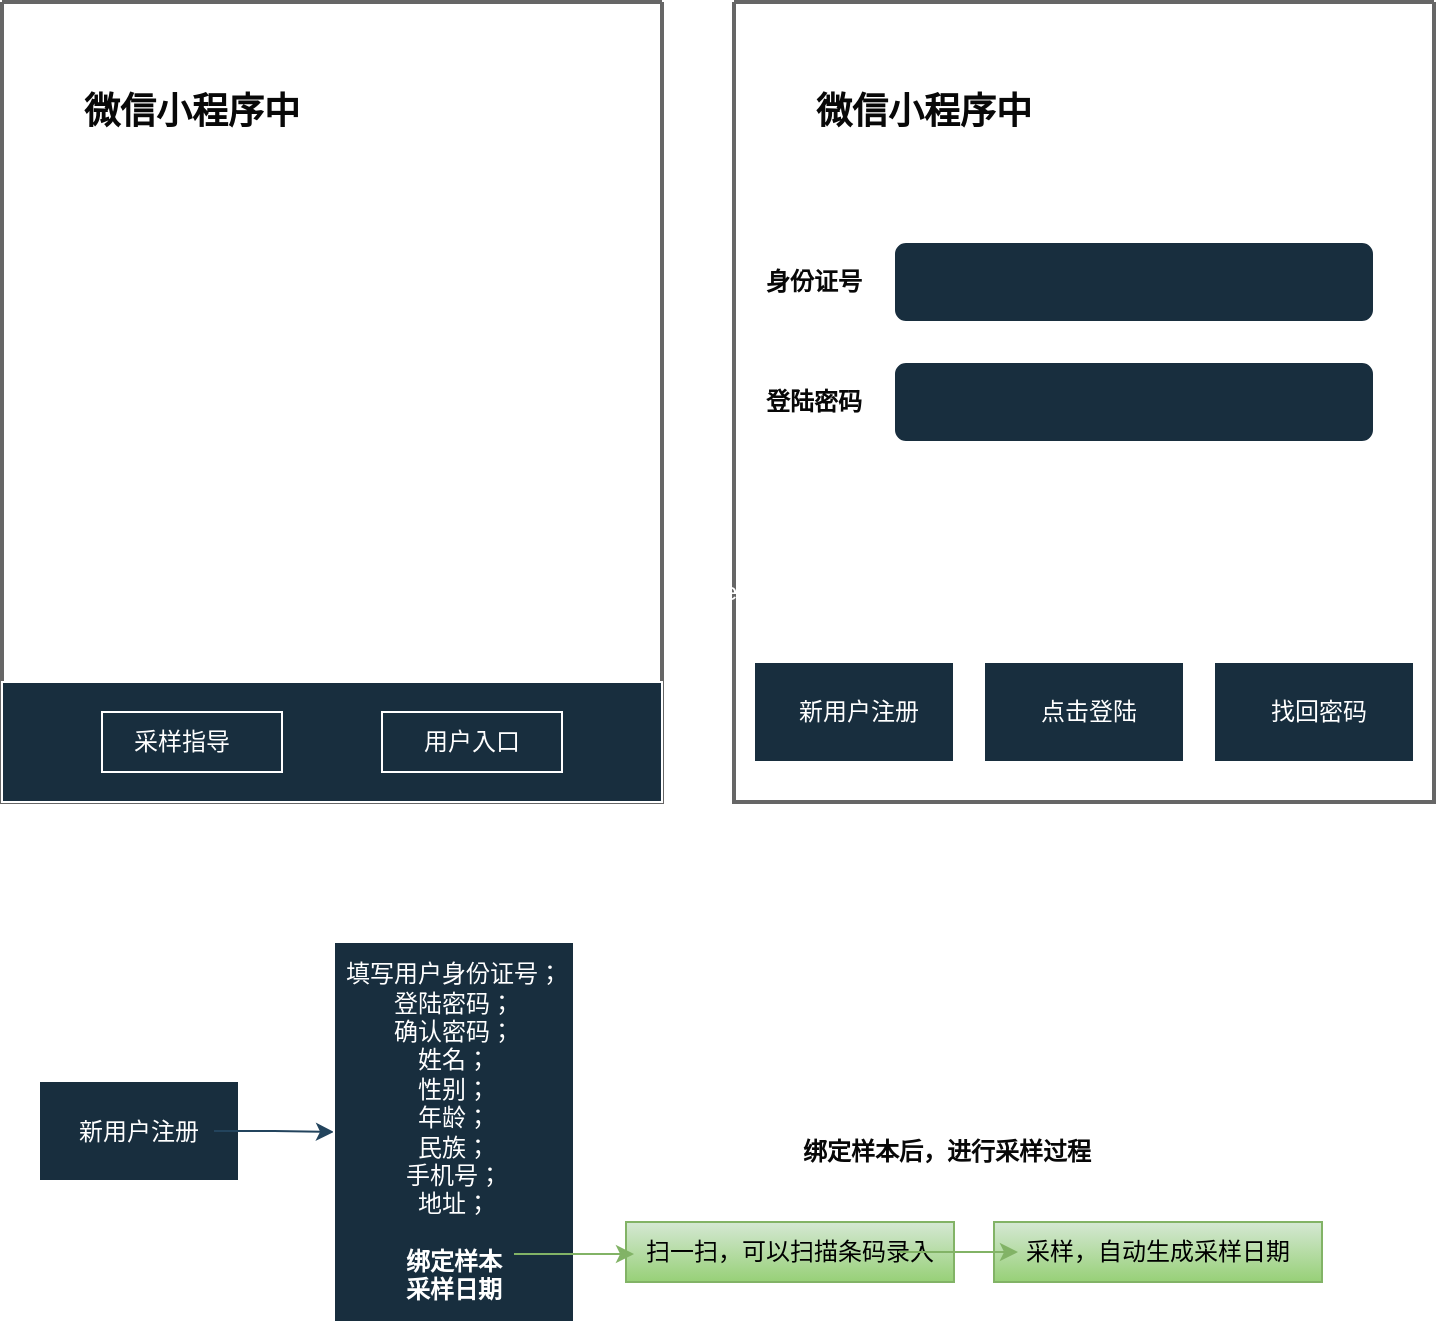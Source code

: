 <mxfile version="24.6.4" type="github">
  <diagram name="第 1 页" id="p23nzwewCbX1eRrqPVwt">
    <mxGraphModel dx="2074" dy="1116" grid="1" gridSize="10" guides="1" tooltips="1" connect="1" arrows="1" fold="1" page="1" pageScale="1" pageWidth="827" pageHeight="1169" math="0" shadow="0">
      <root>
        <mxCell id="0" />
        <mxCell id="1" parent="0" />
        <mxCell id="3xAxlQf88jidDhbGyubO-1" value="" style="swimlane;startSize=0;strokeColor=#666666;labelBackgroundColor=#D5E8D4;fillColor=#E6E6E6;gradientColor=#b3b3b3;rounded=1;strokeWidth=2;" vertex="1" parent="1">
          <mxGeometry x="64" y="210" width="330" height="400" as="geometry" />
        </mxCell>
        <mxCell id="3xAxlQf88jidDhbGyubO-3" value="微信小程序中" style="text;html=1;align=center;verticalAlign=middle;whiteSpace=wrap;rounded=0;fontStyle=1;fontSize=18;labelBackgroundColor=none;fontColor=#080808;" vertex="1" parent="3xAxlQf88jidDhbGyubO-1">
          <mxGeometry x="30" y="40" width="130" height="30" as="geometry" />
        </mxCell>
        <mxCell id="3xAxlQf88jidDhbGyubO-13" value="" style="rounded=0;whiteSpace=wrap;html=1;labelBackgroundColor=none;fillColor=#182E3E;strokeColor=#FFFFFF;fontColor=#FFFFFF;" vertex="1" parent="3xAxlQf88jidDhbGyubO-1">
          <mxGeometry y="340" width="330" height="60" as="geometry" />
        </mxCell>
        <mxCell id="3xAxlQf88jidDhbGyubO-14" value="" style="rounded=0;whiteSpace=wrap;html=1;labelBackgroundColor=none;fillColor=#182E3E;strokeColor=#FFFFFF;fontColor=#FFFFFF;" vertex="1" parent="3xAxlQf88jidDhbGyubO-1">
          <mxGeometry x="50" y="355" width="90" height="30" as="geometry" />
        </mxCell>
        <mxCell id="3xAxlQf88jidDhbGyubO-15" value="采样指导" style="text;html=1;align=center;verticalAlign=middle;whiteSpace=wrap;rounded=0;labelBackgroundColor=none;fontColor=#FFFFFF;" vertex="1" parent="3xAxlQf88jidDhbGyubO-1">
          <mxGeometry x="60" y="355" width="60" height="30" as="geometry" />
        </mxCell>
        <mxCell id="3xAxlQf88jidDhbGyubO-16" value="" style="rounded=0;whiteSpace=wrap;html=1;labelBackgroundColor=none;fillColor=#182E3E;strokeColor=#FFFFFF;fontColor=#FFFFFF;" vertex="1" parent="3xAxlQf88jidDhbGyubO-1">
          <mxGeometry x="190" y="355" width="90" height="30" as="geometry" />
        </mxCell>
        <mxCell id="3xAxlQf88jidDhbGyubO-17" value="用户入口" style="text;html=1;align=center;verticalAlign=middle;whiteSpace=wrap;rounded=0;labelBackgroundColor=none;fontColor=#FFFFFF;" vertex="1" parent="3xAxlQf88jidDhbGyubO-1">
          <mxGeometry x="205" y="355" width="60" height="30" as="geometry" />
        </mxCell>
        <mxCell id="3xAxlQf88jidDhbGyubO-10" value="" style="rounded=0;whiteSpace=wrap;html=1;labelBackgroundColor=none;fillColor=#182E3E;strokeColor=#FFFFFF;fontColor=#FFFFFF;" vertex="1" parent="1">
          <mxGeometry x="82.5" y="749.5" width="100" height="50" as="geometry" />
        </mxCell>
        <mxCell id="3xAxlQf88jidDhbGyubO-20" value="" style="edgeStyle=orthogonalEdgeStyle;rounded=0;orthogonalLoop=1;jettySize=auto;html=1;strokeColor=#23445D;" edge="1" parent="1" source="3xAxlQf88jidDhbGyubO-11" target="3xAxlQf88jidDhbGyubO-19">
          <mxGeometry relative="1" as="geometry" />
        </mxCell>
        <mxCell id="3xAxlQf88jidDhbGyubO-11" value="新用户注册" style="text;html=1;align=center;verticalAlign=middle;whiteSpace=wrap;rounded=0;labelBackgroundColor=none;fontColor=#FFFFFF;" vertex="1" parent="1">
          <mxGeometry x="95" y="759.5" width="75" height="30" as="geometry" />
        </mxCell>
        <mxCell id="3xAxlQf88jidDhbGyubO-19" value="填写用户身份证号；&lt;div&gt;登陆密码；&lt;/div&gt;&lt;div&gt;确认密码；&lt;br&gt;&lt;div&gt;姓名；&lt;/div&gt;&lt;div&gt;性别；&lt;/div&gt;&lt;div&gt;年龄；&lt;/div&gt;&lt;div&gt;民族；&lt;/div&gt;&lt;div&gt;手机号；&lt;/div&gt;&lt;div&gt;地址；&lt;/div&gt;&lt;div&gt;&lt;br&gt;&lt;/div&gt;&lt;div&gt;&lt;b&gt;绑定样本&lt;/b&gt;&lt;/div&gt;&lt;/div&gt;&lt;div&gt;&lt;b&gt;采样日期&lt;/b&gt;&lt;/div&gt;" style="whiteSpace=wrap;html=1;strokeColor=#FFFFFF;fontColor=#FFFFFF;fillColor=#182E3E;" vertex="1" parent="1">
          <mxGeometry x="230" y="680" width="120" height="190" as="geometry" />
        </mxCell>
        <mxCell id="3xAxlQf88jidDhbGyubO-23" value="" style="swimlane;startSize=0;strokeColor=#666666;labelBackgroundColor=#D5E8D4;fillColor=#E6E6E6;gradientColor=#b3b3b3;rounded=1;strokeWidth=2;" vertex="1" parent="1">
          <mxGeometry x="430" y="210" width="350" height="400" as="geometry" />
        </mxCell>
        <mxCell id="3xAxlQf88jidDhbGyubO-24" value="微信小程序中" style="text;html=1;align=center;verticalAlign=middle;whiteSpace=wrap;rounded=0;fontStyle=1;fontSize=18;labelBackgroundColor=none;fontColor=#080808;" vertex="1" parent="3xAxlQf88jidDhbGyubO-23">
          <mxGeometry x="30" y="40" width="130" height="30" as="geometry" />
        </mxCell>
        <mxCell id="3xAxlQf88jidDhbGyubO-30" value="" style="rounded=1;whiteSpace=wrap;html=1;strokeColor=#FFFFFF;fontColor=#FFFFFF;fillColor=#182E3E;" vertex="1" parent="3xAxlQf88jidDhbGyubO-23">
          <mxGeometry x="80" y="120" width="240" height="40" as="geometry" />
        </mxCell>
        <mxCell id="3xAxlQf88jidDhbGyubO-32" value="身份证号" style="text;html=1;align=center;verticalAlign=middle;whiteSpace=wrap;rounded=0;fontColor=#080808;fontStyle=1" vertex="1" parent="3xAxlQf88jidDhbGyubO-23">
          <mxGeometry x="10" y="125" width="60" height="30" as="geometry" />
        </mxCell>
        <mxCell id="3xAxlQf88jidDhbGyubO-33" value="" style="rounded=1;whiteSpace=wrap;html=1;strokeColor=#FFFFFF;fontColor=#FFFFFF;fillColor=#182E3E;" vertex="1" parent="3xAxlQf88jidDhbGyubO-23">
          <mxGeometry x="80" y="180" width="240" height="40" as="geometry" />
        </mxCell>
        <mxCell id="3xAxlQf88jidDhbGyubO-34" value="登陆密码" style="text;html=1;align=center;verticalAlign=middle;whiteSpace=wrap;rounded=0;fontColor=#080808;fontStyle=1" vertex="1" parent="3xAxlQf88jidDhbGyubO-23">
          <mxGeometry x="10" y="185" width="60" height="30" as="geometry" />
        </mxCell>
        <mxCell id="3xAxlQf88jidDhbGyubO-35" value="" style="rounded=0;whiteSpace=wrap;html=1;labelBackgroundColor=none;fillColor=#182E3E;strokeColor=#FFFFFF;fontColor=#FFFFFF;" vertex="1" parent="3xAxlQf88jidDhbGyubO-23">
          <mxGeometry x="10" y="330" width="100" height="50" as="geometry" />
        </mxCell>
        <mxCell id="3xAxlQf88jidDhbGyubO-36" value="新用户注册" style="text;html=1;align=center;verticalAlign=middle;whiteSpace=wrap;rounded=0;labelBackgroundColor=none;fontColor=#FFFFFF;" vertex="1" parent="3xAxlQf88jidDhbGyubO-23">
          <mxGeometry x="25" y="340" width="75" height="30" as="geometry" />
        </mxCell>
        <mxCell id="3xAxlQf88jidDhbGyubO-37" value="" style="rounded=0;whiteSpace=wrap;html=1;labelBackgroundColor=none;fillColor=#182E3E;strokeColor=#FFFFFF;fontColor=#FFFFFF;" vertex="1" parent="3xAxlQf88jidDhbGyubO-23">
          <mxGeometry x="125" y="330" width="100" height="50" as="geometry" />
        </mxCell>
        <mxCell id="3xAxlQf88jidDhbGyubO-38" value="点击登陆" style="text;html=1;align=center;verticalAlign=middle;whiteSpace=wrap;rounded=0;labelBackgroundColor=none;fontColor=#FFFFFF;" vertex="1" parent="3xAxlQf88jidDhbGyubO-23">
          <mxGeometry x="140" y="340" width="75" height="30" as="geometry" />
        </mxCell>
        <mxCell id="3xAxlQf88jidDhbGyubO-41" value="" style="rounded=0;whiteSpace=wrap;html=1;labelBackgroundColor=none;fillColor=#182E3E;strokeColor=#FFFFFF;fontColor=#FFFFFF;" vertex="1" parent="3xAxlQf88jidDhbGyubO-23">
          <mxGeometry x="240" y="330" width="100" height="50" as="geometry" />
        </mxCell>
        <mxCell id="3xAxlQf88jidDhbGyubO-42" value="找回密码" style="text;html=1;align=center;verticalAlign=middle;whiteSpace=wrap;rounded=0;labelBackgroundColor=none;fontColor=#FFFFFF;" vertex="1" parent="3xAxlQf88jidDhbGyubO-23">
          <mxGeometry x="255" y="340" width="75" height="30" as="geometry" />
        </mxCell>
        <mxCell id="3xAxlQf88jidDhbGyubO-39" value="" style="rounded=0;whiteSpace=wrap;html=1;labelBackgroundColor=none;fillColor=#d5e8d4;strokeColor=#82b366;gradientColor=#97d077;" vertex="1" parent="1">
          <mxGeometry x="381" y="820" width="70" height="30" as="geometry" />
        </mxCell>
        <mxCell id="3xAxlQf88jidDhbGyubO-40" value="扫一扫，可以扫描条码录入" style="text;html=1;align=center;verticalAlign=middle;whiteSpace=wrap;rounded=0;labelBackgroundColor=none;fillColor=#d5e8d4;gradientColor=#97d077;strokeColor=#82b366;" vertex="1" parent="1">
          <mxGeometry x="376" y="820" width="164" height="30" as="geometry" />
        </mxCell>
        <mxCell id="3xAxlQf88jidDhbGyubO-43" value="" style="edgeStyle=orthogonalEdgeStyle;rounded=0;orthogonalLoop=1;jettySize=auto;html=1;strokeColor=#82b366;fillColor=#d5e8d4;gradientColor=#97d077;" edge="1" parent="1">
          <mxGeometry relative="1" as="geometry">
            <mxPoint x="320" y="836" as="sourcePoint" />
            <mxPoint x="380" y="836" as="targetPoint" />
          </mxGeometry>
        </mxCell>
        <mxCell id="3xAxlQf88jidDhbGyubO-45" value="采样，自动生成采样日期" style="text;html=1;align=center;verticalAlign=middle;whiteSpace=wrap;rounded=0;labelBackgroundColor=none;fillColor=#d5e8d4;gradientColor=#97d077;strokeColor=#82b366;" vertex="1" parent="1">
          <mxGeometry x="560" y="820" width="164" height="30" as="geometry" />
        </mxCell>
        <mxCell id="3xAxlQf88jidDhbGyubO-48" value="" style="edgeStyle=orthogonalEdgeStyle;rounded=0;orthogonalLoop=1;jettySize=auto;html=1;strokeColor=#82b366;fillColor=#d5e8d4;gradientColor=#97d077;" edge="1" parent="1">
          <mxGeometry relative="1" as="geometry">
            <mxPoint x="512" y="835" as="sourcePoint" />
            <mxPoint x="572" y="835" as="targetPoint" />
          </mxGeometry>
        </mxCell>
        <mxCell id="3xAxlQf88jidDhbGyubO-49" value="Text" style="text;html=1;align=center;verticalAlign=middle;whiteSpace=wrap;rounded=0;fontColor=#FFFFFF;" vertex="1" parent="1">
          <mxGeometry x="400" y="490" width="60" height="30" as="geometry" />
        </mxCell>
        <mxCell id="3xAxlQf88jidDhbGyubO-50" value="&lt;font color=&quot;#080808&quot;&gt;绑定样本后，进行采样过程&lt;/font&gt;" style="text;html=1;align=center;verticalAlign=middle;resizable=0;points=[];autosize=1;strokeColor=none;fillColor=none;fontColor=#FFFFFF;fontStyle=1" vertex="1" parent="1">
          <mxGeometry x="451" y="769.5" width="170" height="30" as="geometry" />
        </mxCell>
      </root>
    </mxGraphModel>
  </diagram>
</mxfile>
